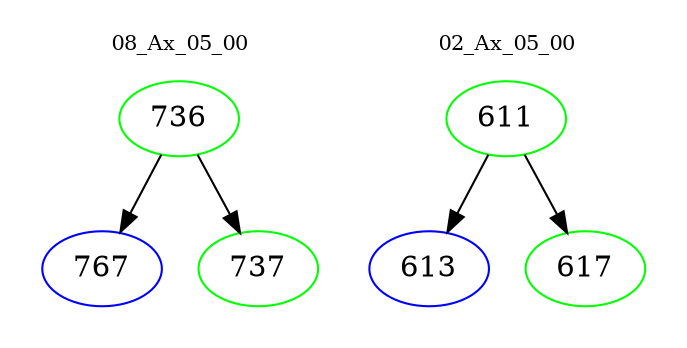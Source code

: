 digraph{
subgraph cluster_0 {
color = white
label = "08_Ax_05_00";
fontsize=10;
T0_736 [label="736", color="green"]
T0_736 -> T0_767 [color="black"]
T0_767 [label="767", color="blue"]
T0_736 -> T0_737 [color="black"]
T0_737 [label="737", color="green"]
}
subgraph cluster_1 {
color = white
label = "02_Ax_05_00";
fontsize=10;
T1_611 [label="611", color="green"]
T1_611 -> T1_613 [color="black"]
T1_613 [label="613", color="blue"]
T1_611 -> T1_617 [color="black"]
T1_617 [label="617", color="green"]
}
}
